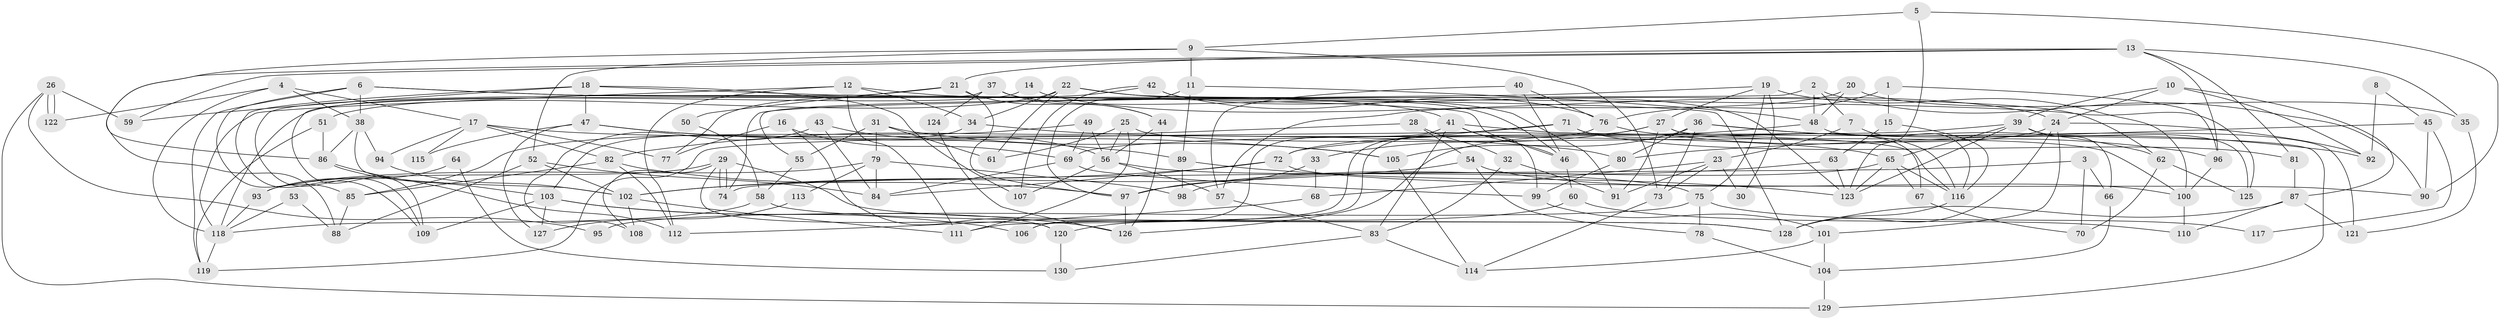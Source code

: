 // coarse degree distribution, {3: 0.27472527472527475, 4: 0.17582417582417584, 6: 0.12087912087912088, 5: 0.16483516483516483, 8: 0.03296703296703297, 10: 0.01098901098901099, 2: 0.06593406593406594, 9: 0.054945054945054944, 7: 0.0989010989010989}
// Generated by graph-tools (version 1.1) at 2025/23/03/03/25 07:23:56]
// undirected, 130 vertices, 260 edges
graph export_dot {
graph [start="1"]
  node [color=gray90,style=filled];
  1;
  2;
  3;
  4;
  5;
  6;
  7;
  8;
  9;
  10;
  11;
  12;
  13;
  14;
  15;
  16;
  17;
  18;
  19;
  20;
  21;
  22;
  23;
  24;
  25;
  26;
  27;
  28;
  29;
  30;
  31;
  32;
  33;
  34;
  35;
  36;
  37;
  38;
  39;
  40;
  41;
  42;
  43;
  44;
  45;
  46;
  47;
  48;
  49;
  50;
  51;
  52;
  53;
  54;
  55;
  56;
  57;
  58;
  59;
  60;
  61;
  62;
  63;
  64;
  65;
  66;
  67;
  68;
  69;
  70;
  71;
  72;
  73;
  74;
  75;
  76;
  77;
  78;
  79;
  80;
  81;
  82;
  83;
  84;
  85;
  86;
  87;
  88;
  89;
  90;
  91;
  92;
  93;
  94;
  95;
  96;
  97;
  98;
  99;
  100;
  101;
  102;
  103;
  104;
  105;
  106;
  107;
  108;
  109;
  110;
  111;
  112;
  113;
  114;
  115;
  116;
  117;
  118;
  119;
  120;
  121;
  122;
  123;
  124;
  125;
  126;
  127;
  128;
  129;
  130;
  1 -- 76;
  1 -- 15;
  1 -- 96;
  2 -- 48;
  2 -- 7;
  2 -- 55;
  2 -- 90;
  3 -- 66;
  3 -- 70;
  3 -- 74;
  4 -- 17;
  4 -- 38;
  4 -- 118;
  4 -- 122;
  5 -- 90;
  5 -- 123;
  5 -- 9;
  6 -- 85;
  6 -- 128;
  6 -- 38;
  6 -- 119;
  6 -- 125;
  7 -- 116;
  7 -- 23;
  8 -- 45;
  8 -- 92;
  9 -- 11;
  9 -- 52;
  9 -- 73;
  9 -- 86;
  10 -- 39;
  10 -- 24;
  10 -- 87;
  10 -- 92;
  11 -- 97;
  11 -- 89;
  11 -- 48;
  12 -- 34;
  12 -- 112;
  12 -- 41;
  12 -- 111;
  12 -- 118;
  13 -- 88;
  13 -- 96;
  13 -- 21;
  13 -- 35;
  13 -- 59;
  13 -- 81;
  14 -- 118;
  14 -- 24;
  15 -- 63;
  15 -- 116;
  16 -- 69;
  16 -- 120;
  16 -- 77;
  17 -- 94;
  17 -- 82;
  17 -- 77;
  17 -- 80;
  17 -- 115;
  18 -- 107;
  18 -- 46;
  18 -- 47;
  18 -- 59;
  18 -- 109;
  19 -- 74;
  19 -- 100;
  19 -- 27;
  19 -- 30;
  19 -- 75;
  20 -- 48;
  20 -- 57;
  20 -- 35;
  21 -- 44;
  21 -- 50;
  21 -- 97;
  21 -- 109;
  22 -- 51;
  22 -- 91;
  22 -- 34;
  22 -- 61;
  22 -- 62;
  23 -- 73;
  23 -- 68;
  23 -- 30;
  23 -- 91;
  24 -- 128;
  24 -- 101;
  24 -- 92;
  24 -- 126;
  25 -- 61;
  25 -- 100;
  25 -- 56;
  25 -- 111;
  26 -- 59;
  26 -- 122;
  26 -- 122;
  26 -- 95;
  26 -- 129;
  27 -- 106;
  27 -- 33;
  27 -- 67;
  27 -- 91;
  27 -- 129;
  28 -- 32;
  28 -- 54;
  28 -- 82;
  29 -- 74;
  29 -- 74;
  29 -- 128;
  29 -- 93;
  29 -- 108;
  29 -- 120;
  31 -- 79;
  31 -- 55;
  31 -- 61;
  31 -- 105;
  32 -- 83;
  32 -- 91;
  33 -- 97;
  33 -- 68;
  34 -- 103;
  34 -- 65;
  35 -- 121;
  36 -- 92;
  36 -- 80;
  36 -- 62;
  36 -- 73;
  36 -- 105;
  37 -- 44;
  37 -- 109;
  37 -- 46;
  37 -- 124;
  38 -- 102;
  38 -- 86;
  38 -- 94;
  39 -- 65;
  39 -- 125;
  39 -- 66;
  39 -- 69;
  39 -- 123;
  40 -- 46;
  40 -- 76;
  40 -- 57;
  41 -- 116;
  41 -- 46;
  41 -- 83;
  41 -- 99;
  41 -- 106;
  42 -- 123;
  42 -- 77;
  42 -- 76;
  42 -- 107;
  43 -- 108;
  43 -- 56;
  43 -- 84;
  44 -- 56;
  44 -- 126;
  45 -- 80;
  45 -- 90;
  45 -- 117;
  46 -- 60;
  47 -- 105;
  47 -- 89;
  47 -- 115;
  47 -- 127;
  48 -- 72;
  48 -- 121;
  49 -- 56;
  49 -- 69;
  49 -- 85;
  50 -- 58;
  51 -- 86;
  51 -- 119;
  52 -- 102;
  52 -- 84;
  52 -- 88;
  53 -- 118;
  53 -- 88;
  54 -- 78;
  54 -- 102;
  54 -- 100;
  55 -- 58;
  56 -- 57;
  56 -- 75;
  56 -- 107;
  57 -- 83;
  58 -- 118;
  58 -- 128;
  60 -- 110;
  60 -- 120;
  62 -- 70;
  62 -- 125;
  63 -- 123;
  63 -- 97;
  64 -- 93;
  64 -- 130;
  65 -- 123;
  65 -- 67;
  65 -- 98;
  65 -- 116;
  66 -- 104;
  67 -- 70;
  68 -- 112;
  69 -- 84;
  69 -- 99;
  71 -- 119;
  71 -- 81;
  71 -- 72;
  71 -- 116;
  72 -- 84;
  72 -- 90;
  72 -- 102;
  73 -- 114;
  75 -- 78;
  75 -- 95;
  75 -- 117;
  76 -- 111;
  76 -- 96;
  78 -- 104;
  79 -- 93;
  79 -- 84;
  79 -- 98;
  79 -- 113;
  80 -- 99;
  81 -- 87;
  82 -- 97;
  82 -- 85;
  82 -- 112;
  83 -- 114;
  83 -- 130;
  85 -- 88;
  86 -- 103;
  86 -- 112;
  87 -- 121;
  87 -- 110;
  87 -- 128;
  89 -- 98;
  89 -- 123;
  93 -- 118;
  94 -- 102;
  96 -- 100;
  97 -- 126;
  99 -- 101;
  100 -- 110;
  101 -- 114;
  101 -- 104;
  102 -- 111;
  102 -- 108;
  103 -- 109;
  103 -- 106;
  103 -- 126;
  103 -- 127;
  104 -- 129;
  105 -- 114;
  113 -- 127;
  116 -- 128;
  118 -- 119;
  120 -- 130;
  124 -- 126;
}
